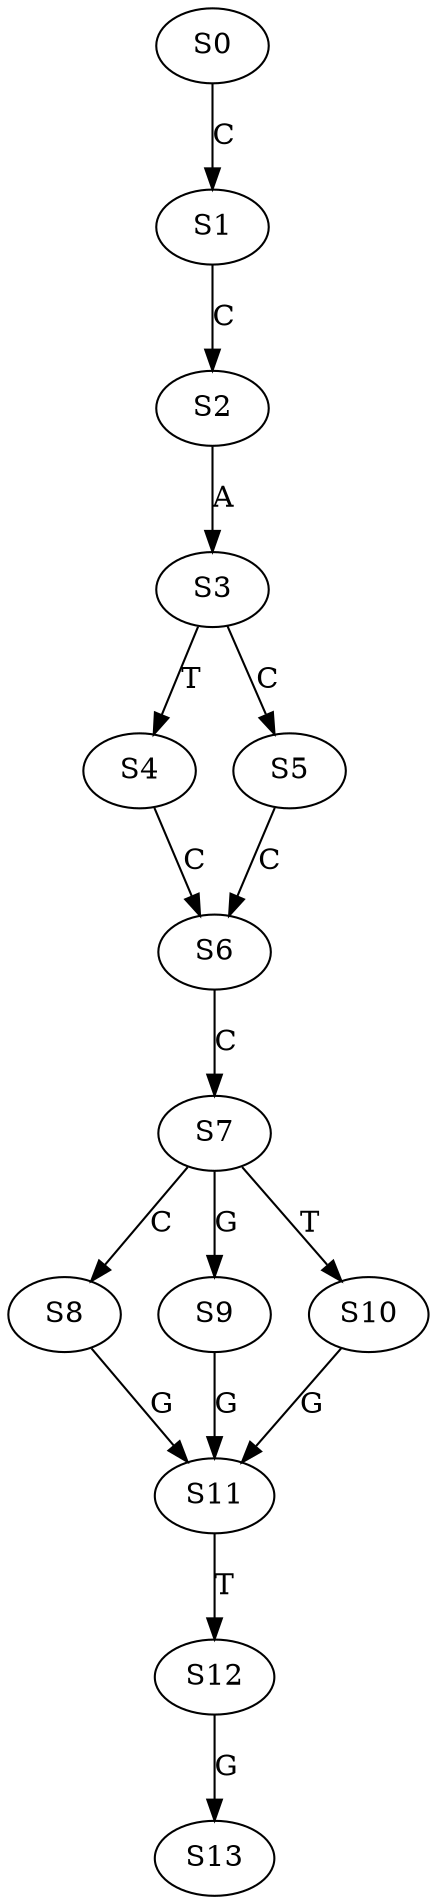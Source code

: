 strict digraph  {
	S0 -> S1 [ label = C ];
	S1 -> S2 [ label = C ];
	S2 -> S3 [ label = A ];
	S3 -> S4 [ label = T ];
	S3 -> S5 [ label = C ];
	S4 -> S6 [ label = C ];
	S5 -> S6 [ label = C ];
	S6 -> S7 [ label = C ];
	S7 -> S8 [ label = C ];
	S7 -> S9 [ label = G ];
	S7 -> S10 [ label = T ];
	S8 -> S11 [ label = G ];
	S9 -> S11 [ label = G ];
	S10 -> S11 [ label = G ];
	S11 -> S12 [ label = T ];
	S12 -> S13 [ label = G ];
}
